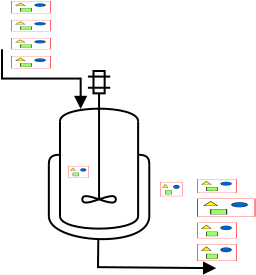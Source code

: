 <?xml version="1.0" encoding="UTF-8"?>
<dia:diagram xmlns:dia="http://www.lysator.liu.se/~alla/dia/">
  <dia:layer name="Background" visible="true" active="true">
    <dia:object type="chemengtmp - autoclave" version="1" id="O0">
      <dia:attribute name="obj_pos">
        <dia:point val="4.438,8.9"/>
      </dia:attribute>
      <dia:attribute name="obj_bb">
        <dia:rectangle val="4.317,8.85;9.288,17.308"/>
      </dia:attribute>
      <dia:attribute name="meta">
        <dia:composite type="dict"/>
      </dia:attribute>
      <dia:attribute name="elem_corner">
        <dia:point val="4.438,8.9"/>
      </dia:attribute>
      <dia:attribute name="elem_width">
        <dia:real val="4.73"/>
      </dia:attribute>
      <dia:attribute name="elem_height">
        <dia:real val="8.408"/>
      </dia:attribute>
      <dia:attribute name="line_width">
        <dia:real val="0.1"/>
      </dia:attribute>
      <dia:attribute name="line_colour">
        <dia:color val="#000000"/>
      </dia:attribute>
      <dia:attribute name="fill_colour">
        <dia:color val="#ffffff"/>
      </dia:attribute>
      <dia:attribute name="show_background">
        <dia:boolean val="true"/>
      </dia:attribute>
      <dia:attribute name="line_style">
        <dia:enum val="0"/>
        <dia:real val="1"/>
      </dia:attribute>
      <dia:attribute name="flip_horizontal">
        <dia:boolean val="false"/>
      </dia:attribute>
      <dia:attribute name="flip_vertical">
        <dia:boolean val="false"/>
      </dia:attribute>
      <dia:attribute name="subscale">
        <dia:real val="1"/>
      </dia:attribute>
    </dia:object>
    <dia:object type="Standard - Image" version="0" id="O1">
      <dia:attribute name="obj_pos">
        <dia:point val="2.4,8.15"/>
      </dia:attribute>
      <dia:attribute name="obj_bb">
        <dia:rectangle val="2.35,8.1;4.45,8.822"/>
      </dia:attribute>
      <dia:attribute name="elem_corner">
        <dia:point val="2.4,8.15"/>
      </dia:attribute>
      <dia:attribute name="elem_width">
        <dia:real val="2.0"/>
      </dia:attribute>
      <dia:attribute name="elem_height">
        <dia:real val="0.622"/>
      </dia:attribute>
      <dia:attribute name="draw_border">
        <dia:boolean val="false"/>
      </dia:attribute>
      <dia:attribute name="keep_aspect">
        <dia:boolean val="true"/>
      </dia:attribute>
      <dia:attribute name="file">
        <dia:string>#C:\Users\Santiago Salas\Documents\PROJECTS\DISH\THEORY\FUNDAMENTAL\analytical-cs\html\bufferSolution_eq48403.png#</dia:string>
      </dia:attribute>
    </dia:object>
    <dia:object type="Standard - Image" version="0" id="O2">
      <dia:attribute name="obj_pos">
        <dia:point val="2.4,5.4"/>
      </dia:attribute>
      <dia:attribute name="obj_bb">
        <dia:rectangle val="2.35,5.35;4.45,6.059"/>
      </dia:attribute>
      <dia:attribute name="elem_corner">
        <dia:point val="2.4,5.4"/>
      </dia:attribute>
      <dia:attribute name="elem_width">
        <dia:real val="2"/>
      </dia:attribute>
      <dia:attribute name="elem_height">
        <dia:real val="0.609"/>
      </dia:attribute>
      <dia:attribute name="draw_border">
        <dia:boolean val="false"/>
      </dia:attribute>
      <dia:attribute name="keep_aspect">
        <dia:boolean val="true"/>
      </dia:attribute>
      <dia:attribute name="file">
        <dia:string>#C:\Users\Santiago Salas\Documents\PROJECTS\DISH\THEORY\FUNDAMENTAL\analytical-cs\html\bufferSolution_eq45260.png#</dia:string>
      </dia:attribute>
    </dia:object>
    <dia:object type="Standard - Image" version="0" id="O3">
      <dia:attribute name="obj_pos">
        <dia:point val="5.25,13.65"/>
      </dia:attribute>
      <dia:attribute name="obj_bb">
        <dia:rectangle val="5.2,13.6;6.35,14.283"/>
      </dia:attribute>
      <dia:attribute name="elem_corner">
        <dia:point val="5.25,13.65"/>
      </dia:attribute>
      <dia:attribute name="elem_width">
        <dia:real val="1.05"/>
      </dia:attribute>
      <dia:attribute name="elem_height">
        <dia:real val="0.583"/>
      </dia:attribute>
      <dia:attribute name="draw_border">
        <dia:boolean val="false"/>
      </dia:attribute>
      <dia:attribute name="keep_aspect">
        <dia:boolean val="true"/>
      </dia:attribute>
      <dia:attribute name="file">
        <dia:string>#C:\Users\Santiago Salas\Documents\PROJECTS\DISH\THEORY\FUNDAMENTAL\analytical-cs\html\bufferSolution_eq16808.png#</dia:string>
      </dia:attribute>
    </dia:object>
    <dia:object type="Standard - ZigZagLine" version="1" id="O4">
      <dia:attribute name="obj_pos">
        <dia:point val="1.95,7.817"/>
      </dia:attribute>
      <dia:attribute name="obj_bb">
        <dia:rectangle val="1.9,7.767;6.214,10.851"/>
      </dia:attribute>
      <dia:attribute name="orth_points">
        <dia:point val="1.95,7.817"/>
        <dia:point val="1.95,9.278"/>
        <dia:point val="5.883,9.278"/>
        <dia:point val="5.883,10.739"/>
      </dia:attribute>
      <dia:attribute name="orth_orient">
        <dia:enum val="1"/>
        <dia:enum val="0"/>
        <dia:enum val="1"/>
      </dia:attribute>
      <dia:attribute name="autorouting">
        <dia:boolean val="true"/>
      </dia:attribute>
      <dia:attribute name="end_arrow">
        <dia:enum val="3"/>
      </dia:attribute>
      <dia:attribute name="end_arrow_length">
        <dia:real val="0.5"/>
      </dia:attribute>
      <dia:attribute name="end_arrow_width">
        <dia:real val="0.5"/>
      </dia:attribute>
      <dia:connections>
        <dia:connection handle="1" to="O0" connection="4"/>
      </dia:connections>
    </dia:object>
    <dia:object type="Standard - PolyLine" version="0" id="O5">
      <dia:attribute name="obj_pos">
        <dia:point val="6.818,12.595"/>
      </dia:attribute>
      <dia:attribute name="obj_bb">
        <dia:rectangle val="6.7,16.813;12.712,19.083"/>
      </dia:attribute>
      <dia:attribute name="poly_points">
        <dia:point val="6.818,12.595"/>
        <dia:point val="6.75,18.707"/>
        <dia:point val="12.6,18.757"/>
      </dia:attribute>
      <dia:attribute name="end_arrow">
        <dia:enum val="3"/>
      </dia:attribute>
      <dia:attribute name="end_arrow_length">
        <dia:real val="0.5"/>
      </dia:attribute>
      <dia:attribute name="end_arrow_width">
        <dia:real val="0.5"/>
      </dia:attribute>
      <dia:connections>
        <dia:connection handle="0" to="O0" connection="10"/>
      </dia:connections>
    </dia:object>
    <dia:object type="Standard - Image" version="0" id="O6">
      <dia:attribute name="obj_pos">
        <dia:point val="9.85,14.457"/>
      </dia:attribute>
      <dia:attribute name="obj_bb">
        <dia:rectangle val="9.8,14.407;11.031,15.207"/>
      </dia:attribute>
      <dia:attribute name="elem_corner">
        <dia:point val="9.85,14.457"/>
      </dia:attribute>
      <dia:attribute name="elem_width">
        <dia:real val="1.131"/>
      </dia:attribute>
      <dia:attribute name="elem_height">
        <dia:real val="0.7"/>
      </dia:attribute>
      <dia:attribute name="draw_border">
        <dia:boolean val="false"/>
      </dia:attribute>
      <dia:attribute name="keep_aspect">
        <dia:boolean val="true"/>
      </dia:attribute>
      <dia:attribute name="file">
        <dia:string>#C:\Users\Santiago Salas\Documents\PROJECTS\DISH\THEORY\FUNDAMENTAL\analytical-cs\html\bufferSolution_eq03665.png#</dia:string>
      </dia:attribute>
    </dia:object>
    <dia:object type="Standard - Image" version="0" id="O7">
      <dia:attribute name="obj_pos">
        <dia:point val="11.7,15.285"/>
      </dia:attribute>
      <dia:attribute name="obj_bb">
        <dia:rectangle val="11.65,15.235;14.675,16.235"/>
      </dia:attribute>
      <dia:attribute name="elem_corner">
        <dia:point val="11.7,15.285"/>
      </dia:attribute>
      <dia:attribute name="elem_width">
        <dia:real val="2.925"/>
      </dia:attribute>
      <dia:attribute name="elem_height">
        <dia:real val="0.9"/>
      </dia:attribute>
      <dia:attribute name="draw_border">
        <dia:boolean val="false"/>
      </dia:attribute>
      <dia:attribute name="keep_aspect">
        <dia:boolean val="true"/>
      </dia:attribute>
      <dia:attribute name="file">
        <dia:string>#C:\Users\Santiago Salas\Documents\PROJECTS\DISH\THEORY\FUNDAMENTAL\analytical-cs\html\bufferSolution_eq59740.png#</dia:string>
      </dia:attribute>
    </dia:object>
    <dia:object type="Standard - Image" version="0" id="O8">
      <dia:attribute name="obj_pos">
        <dia:point val="11.7,16.482"/>
      </dia:attribute>
      <dia:attribute name="obj_bb">
        <dia:rectangle val="11.65,16.432;13.75,17.31"/>
      </dia:attribute>
      <dia:attribute name="elem_corner">
        <dia:point val="11.7,16.482"/>
      </dia:attribute>
      <dia:attribute name="elem_width">
        <dia:real val="2"/>
      </dia:attribute>
      <dia:attribute name="elem_height">
        <dia:real val="0.778"/>
      </dia:attribute>
      <dia:attribute name="draw_border">
        <dia:boolean val="false"/>
      </dia:attribute>
      <dia:attribute name="keep_aspect">
        <dia:boolean val="true"/>
      </dia:attribute>
      <dia:attribute name="file">
        <dia:string>#C:\Users\Santiago Salas\Documents\PROJECTS\DISH\THEORY\FUNDAMENTAL\analytical-cs\html\bufferSolution_eq84374.png#</dia:string>
      </dia:attribute>
    </dia:object>
    <dia:object type="Standard - Image" version="0" id="O9">
      <dia:attribute name="obj_pos">
        <dia:point val="11.7,17.557"/>
      </dia:attribute>
      <dia:attribute name="obj_bb">
        <dia:rectangle val="11.65,17.507;13.75,18.449"/>
      </dia:attribute>
      <dia:attribute name="elem_corner">
        <dia:point val="11.7,17.557"/>
      </dia:attribute>
      <dia:attribute name="elem_width">
        <dia:real val="2"/>
      </dia:attribute>
      <dia:attribute name="elem_height">
        <dia:real val="0.842"/>
      </dia:attribute>
      <dia:attribute name="draw_border">
        <dia:boolean val="false"/>
      </dia:attribute>
      <dia:attribute name="keep_aspect">
        <dia:boolean val="true"/>
      </dia:attribute>
      <dia:attribute name="file">
        <dia:string>#C:\Users\Santiago Salas\Documents\PROJECTS\DISH\THEORY\FUNDAMENTAL\analytical-cs\html\bufferSolution_eq03388.png#</dia:string>
      </dia:attribute>
    </dia:object>
    <dia:object type="Standard - Image" version="0" id="O10">
      <dia:attribute name="obj_pos">
        <dia:point val="11.7,14.307"/>
      </dia:attribute>
      <dia:attribute name="obj_bb">
        <dia:rectangle val="11.65,14.257;13.75,15.038"/>
      </dia:attribute>
      <dia:attribute name="elem_corner">
        <dia:point val="11.7,14.307"/>
      </dia:attribute>
      <dia:attribute name="elem_width">
        <dia:real val="2"/>
      </dia:attribute>
      <dia:attribute name="elem_height">
        <dia:real val="0.681"/>
      </dia:attribute>
      <dia:attribute name="draw_border">
        <dia:boolean val="false"/>
      </dia:attribute>
      <dia:attribute name="keep_aspect">
        <dia:boolean val="true"/>
      </dia:attribute>
      <dia:attribute name="file">
        <dia:string>#C:\Users\Santiago Salas\Documents\PROJECTS\DISH\THEORY\FUNDAMENTAL\analytical-cs\html\bufferSolution_eq36011.png#</dia:string>
      </dia:attribute>
    </dia:object>
    <dia:object type="Standard - Image" version="0" id="O11">
      <dia:attribute name="obj_pos">
        <dia:point val="2.4,6.349"/>
      </dia:attribute>
      <dia:attribute name="obj_bb">
        <dia:rectangle val="2.35,6.299;4.45,6.959"/>
      </dia:attribute>
      <dia:attribute name="elem_corner">
        <dia:point val="2.4,6.349"/>
      </dia:attribute>
      <dia:attribute name="elem_width">
        <dia:real val="2"/>
      </dia:attribute>
      <dia:attribute name="elem_height">
        <dia:real val="0.56"/>
      </dia:attribute>
      <dia:attribute name="draw_border">
        <dia:boolean val="false"/>
      </dia:attribute>
      <dia:attribute name="keep_aspect">
        <dia:boolean val="true"/>
      </dia:attribute>
      <dia:attribute name="file">
        <dia:string>#C:\Users\Santiago Salas\Documents\PROJECTS\DISH\THEORY\FUNDAMENTAL\analytical-cs\html\bufferSolution_eq89101.png#</dia:string>
      </dia:attribute>
    </dia:object>
    <dia:object type="Standard - Image" version="0" id="O12">
      <dia:attribute name="obj_pos">
        <dia:point val="2.4,7.25"/>
      </dia:attribute>
      <dia:attribute name="obj_bb">
        <dia:rectangle val="2.35,7.2;4.45,7.86"/>
      </dia:attribute>
      <dia:attribute name="elem_corner">
        <dia:point val="2.4,7.25"/>
      </dia:attribute>
      <dia:attribute name="elem_width">
        <dia:real val="2"/>
      </dia:attribute>
      <dia:attribute name="elem_height">
        <dia:real val="0.56"/>
      </dia:attribute>
      <dia:attribute name="draw_border">
        <dia:boolean val="false"/>
      </dia:attribute>
      <dia:attribute name="keep_aspect">
        <dia:boolean val="true"/>
      </dia:attribute>
      <dia:attribute name="file">
        <dia:string>#C:\Users\Santiago Salas\Documents\PROJECTS\DISH\THEORY\FUNDAMENTAL\analytical-cs\html\bufferSolution_eq80636.png#</dia:string>
      </dia:attribute>
    </dia:object>
  </dia:layer>
</dia:diagram>
